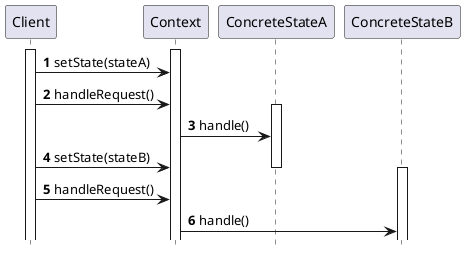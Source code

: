 @startuml

hide footbox
participant Client
participant Context
participant ConcreteStateA
participant ConcreteStateB

activate Client
activate Context

autonumber
Client -> Context: setState(stateA)

Client -> Context: handleRequest()
activate ConcreteStateA
Context -> ConcreteStateA: handle()

Client -> Context: setState(stateB)
deactivate ConcreteStateA
activate ConcreteStateB

Client -> Context: handleRequest()
Context -> ConcreteStateB: handle()

@enduml